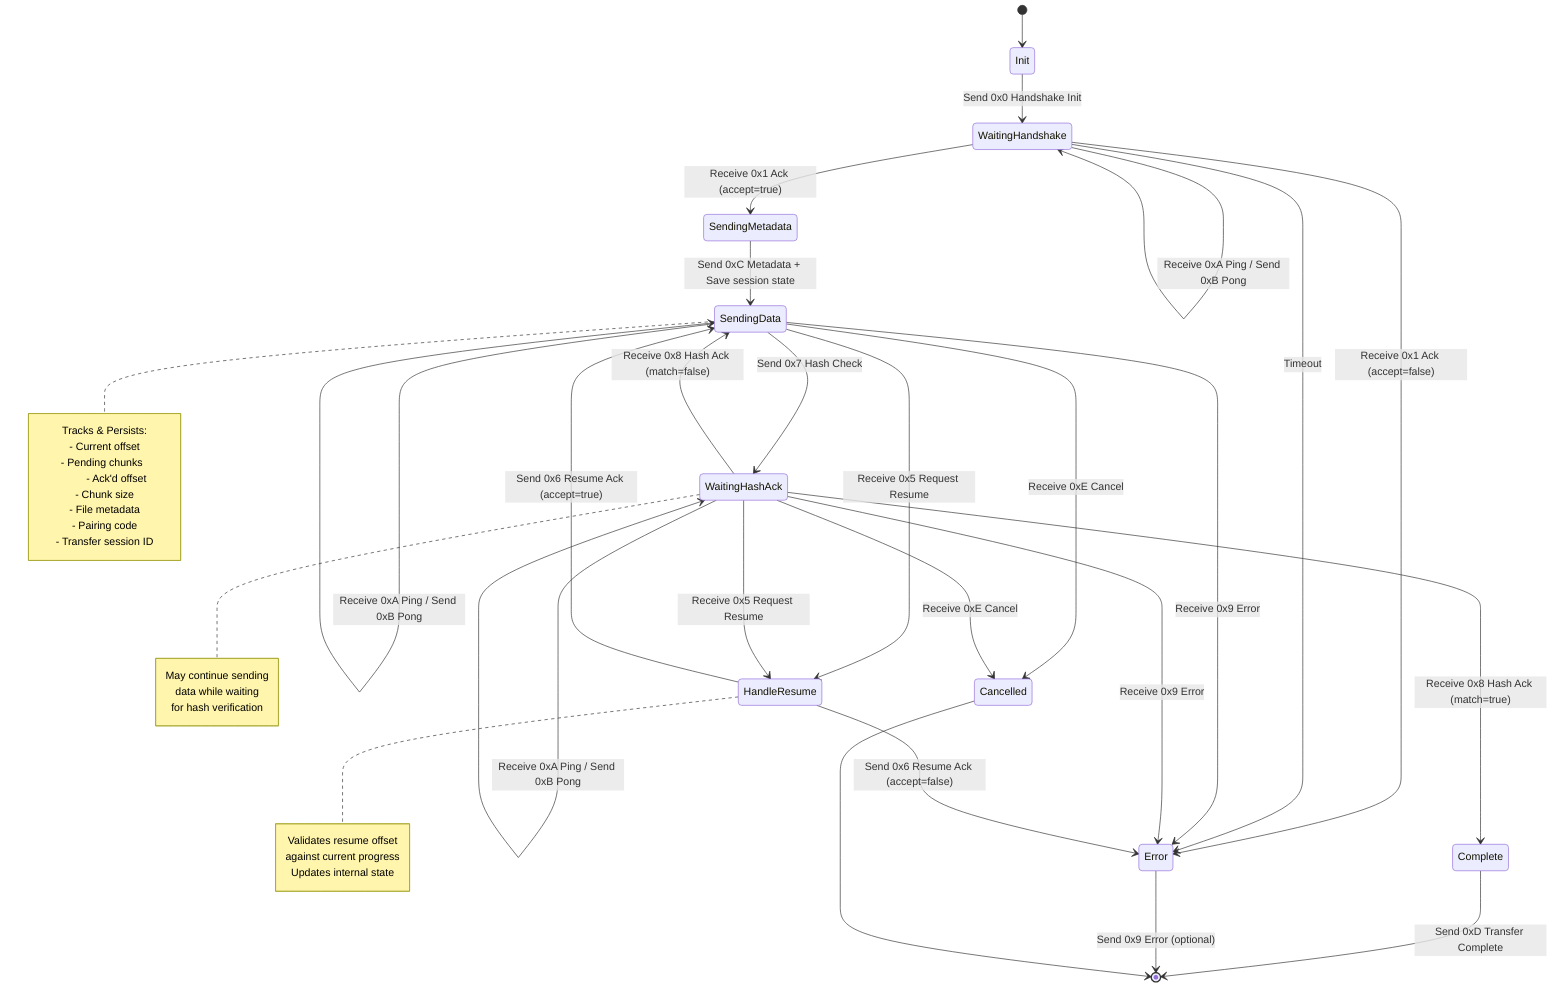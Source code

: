 stateDiagram-v2
    [*] --> Init
    
    Init --> WaitingHandshake : Send 0x0 Handshake Init
    
    WaitingHandshake --> SendingMetadata : Receive 0x1 Ack (accept=true)
    WaitingHandshake --> Error : Receive 0x1 Ack (accept=false)
    WaitingHandshake --> Error : Timeout
    
    SendingMetadata --> SendingData : Send 0xC Metadata + Save session state
    
    SendingData --> SendingData : Send 0x2 Send Data + Update progress
    SendingData --> WaitingHashAck : Send 0x7 Hash Check
    SendingData --> HandleResume : Receive 0x5 Request Resume
    SendingData --> SendingData : Receive 0x4 Request Data
    SendingData --> Error : Receive 0x9 Error
    SendingData --> Cancelled : Receive 0xE Cancel
    
    WaitingHashAck --> Complete : Receive 0x8 Hash Ack (match=true)
    WaitingHashAck --> SendingData : Receive 0x8 Hash Ack (match=false)
    WaitingHashAck --> HandleResume : Receive 0x5 Request Resume
    WaitingHashAck --> Error : Receive 0x9 Error
    WaitingHashAck --> Cancelled : Receive 0xE Cancel
    
    HandleResume --> SendingData : Send 0x6 Resume Ack (accept=true)
    HandleResume --> Error : Send 0x6 Resume Ack (accept=false)
    
    Complete --> [*] : Send 0xD Transfer Complete
    
    Error --> [*] : Send 0x9 Error (optional)
    Cancelled --> [*]
    
    %% Handle ping/pong in any state
    SendingData --> SendingData : Receive 0xA Ping / Send 0xB Pong
    WaitingHandshake --> WaitingHandshake : Receive 0xA Ping / Send 0xB Pong
    WaitingHashAck --> WaitingHashAck : Receive 0xA Ping / Send 0xB Pong
    
    note right of SendingData
        Tracks & Persists:
        - Current offset
        - Pending chunks  
        - Ack'd offset
        - Chunk size
        - File metadata
        - Pairing code
        - Transfer session ID
    end note
    
    note right of WaitingHashAck
        May continue sending
        data while waiting
        for hash verification
    end note
    
    note right of HandleResume
        Validates resume offset
        against current progress
        Updates internal state
    end note